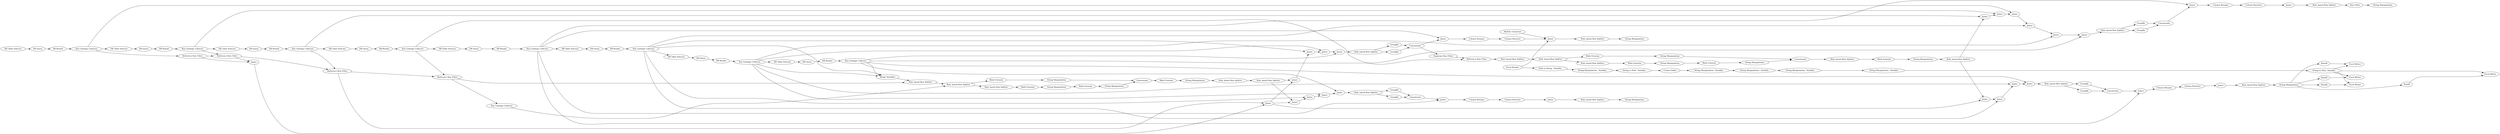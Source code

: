 digraph {
	"8341403555226280292_254" [label="String to Path _Variable_"]
	"-4077444574777250409_91" [label="DB Query"]
	"-4077444574777250409_102" [label="Run Garbage Collector"]
	"6288263408913631286_187" [label=Joiner]
	"6288263408913631286_309" [label="Column Resorter"]
	"-824101882893190683_96" [label="DB Reader"]
	"6288263408913631286_275" [label="String Manipulation"]
	"6288263408913631286_252" [label="Rule_based Row Splitter"]
	"6288263408913631286_251" [label=Joiner]
	"6288263408913631286_221" [label="Math Formula"]
	"6288263408913631286_340" [label="Row Filter"]
	"-1329641490063879074_153" [label="DB Table Selector"]
	"6288263408913631286_306" [label=Joiner]
	"6950312752493792315_156" [label="DB Query"]
	"6288263408913631286_235" [label="Rule_based Row Splitter"]
	"6288263408913631286_260" [label="Rule_based Row Splitter"]
	"6288263408913631286_335" [label=Joiner]
	"6288263408913631286_311" [label="Rule_based Row Splitter"]
	"6288263408913631286_114" [label="Run Garbage Collector"]
	"6288263408913631286_247" [label=Joiner]
	"6288263408913631286_291" [label="Rule_based Row Splitter"]
	"8341403555226280292_244" [label="Path to String _Variable_"]
	"-3516505694189805287_104" [label="Run Garbage Collector"]
	"-2550068546483834764_156" [label="DB Query"]
	"6288263408913631286_222" [label="Rule_based Row Splitter"]
	"7065257926907480164_99" [label="DB Reader"]
	"6288263408913631286_237" [label="Math Formula"]
	"6288263408913631286_110" [label="Reference Row Filter"]
	"6288263408913631286_314" [label="Rule_based Row Splitter"]
	"6288263408913631286_135" [label=Joiner]
	"6288263408913631286_238" [label="String Manipulation"]
	"1895699077541089783_58" [label="DB Table Selector"]
	"2306321318226128225_236" [label=RowID]
	"6288263408913631286_302" [label="Column Resorter"]
	"6288263408913631286_262" [label=GroupBy]
	"6288263408913631286_301" [label="Column Rename"]
	"6288263408913631286_276" [label="Column Rename"]
	"2306321318226128225_235" [label=RowID]
	"6288263408913631286_268" [label=Concatenate]
	"6288263408913631286_190" [label=Joiner]
	"-1329641490063879074_154" [label="DB Reader"]
	"6288263408913631286_337" [label=Joiner]
	"-824101882893190683_90" [label="DB Query"]
	"-3516505694189805287_98" [label="DB Reader"]
	"6288263408913631286_189" [label=Joiner]
	"6288263408913631286_283" [label=Joiner]
	"7065257926907480164_27" [label="DB Table Selector"]
	"6950312752493792315_159" [label="Run Garbage Collector"]
	"6288263408913631286_136" [label=Joiner]
	"6288263408913631286_210" [label=GroupBy]
	"6288263408913631286_343" [label="String Manipulation"]
	"8341403555226280292_243" [label="String Manipulation _Variable_"]
	"8341403555226280292_246" [label="String to Path _Variable_"]
	"2306321318226128225_248" [label="Excel Writer"]
	"6288263408913631286_259" [label=Concatenate]
	"6288263408913631286_261" [label=GroupBy]
	"6288263408913631286_226" [label="String Manipulation"]
	"6288263408913631286_269" [label="Column Resorter"]
	"6288263408913631286_243" [label=Concatenate]
	"-1329641490063879074_155" [label="Run Garbage Collector"]
	"6950312752493792315_158" [label="DB Reader"]
	"6288263408913631286_199" [label="Rule_based Row Splitter"]
	"6288263408913631286_108" [label="Reference Row Filter"]
	"6288263408913631286_225" [label="Math Formula"]
	"6288263408913631286_257" [label=GroupBy]
	"6288263408913631286_310" [label=Joiner]
	"2306321318226128225_249" [label="Excel Writer"]
	"-824101882893190683_160" [label="Run Garbage Collector"]
	"-2550068546483834764_159" [label="Run Garbage Collector"]
	"2306321318226128225_240" [label="Excel Reader"]
	"6288263408913631286_232" [label=Concatenate]
	"6288263408913631286_289" [label="String Manipulation"]
	"6288263408913631286_308" [label="Column Rename"]
	"6288263408913631286_341" [label="String Manipulation"]
	"7065257926907480164_105" [label="Run Garbage Collector"]
	"1895699077541089783_107" [label="Run Garbage Collector"]
	"6288263408913631286_313" [label="Rule_based Row Splitter"]
	"6288263408913631286_305" [label="Column Resorter"]
	"6288263408913631286_338" [label=Joiner]
	"8341403555226280292_245" [label="Create Folder"]
	"6288263408913631286_273" [label="Merge Variables"]
	"6288263408913631286_336" [label=Joiner]
	"6288263408913631286_342" [label="String Manipulation"]
	"6950312752493792315_157" [label="DB Table Selector"]
	"6288263408913631286_192" [label=Joiner]
	"6288263408913631286_244" [label="String Manipulation"]
	"6288263408913631286_111" [label="Reference Row Filter"]
	"6288263408913631286_185" [label="Rule_based Row Splitter"]
	"-824101882893190683_2" [label="DB Table Selector"]
	"6288263408913631286_281" [label=Joiner]
	"8341403555226280292_251" [label="String Manipulation _Variable_"]
	"-2550068546483834764_158" [label="DB Reader"]
	"6288263408913631286_292" [label=Joiner]
	"-4077444574777250409_16" [label="DB Table Selector"]
	"6288263408913631286_191" [label=Joiner]
	"6288263408913631286_265" [label="Rule_based Row Splitter"]
	"7065257926907480164_93" [label="DB Query"]
	"6288263408913631286_255" [label=Joiner]
	"-1329641490063879074_152" [label="DB Query"]
	"2306321318226128225_241" [label="Excel Writer"]
	"6288263408913631286_234" [label="Rule_based Row Splitter"]
	"2306321318226128225_247" [label="Excel Writer"]
	"6288263408913631286_267" [label=GroupBy]
	"6288263408913631286_258" [label=GroupBy]
	"6288263408913631286_194" [label=Joiner]
	"-2550068546483834764_157" [label="DB Table Selector"]
	"6288263408913631286_253" [label=Joiner]
	"6288263408913631286_315" [label="Duplicate Row Filter"]
	"6288263408913631286_256" [label="Rule_based Row Splitter"]
	"6288263408913631286_236" [label="Rule_based Row Splitter"]
	"6288263408913631286_229" [label="Math Formula"]
	"6288263408913631286_193" [label=Joiner]
	"6288263408913631286_231" [label=GroupBy]
	"1895699077541089783_95" [label="DB Query"]
	"-3516505694189805287_92" [label="DB Query"]
	"8341403555226280292_250" [label="String Manipulation _Variable_"]
	"2306321318226128225_256" [label="MySQL Connector"]
	"2306321318226128225_238" [label=RowID]
	"-4077444574777250409_97" [label="DB Reader"]
	"6288263408913631286_186" [label="Rule_based Row Splitter"]
	"6288263408913631286_233" [label="Reference Row Filter"]
	"6288263408913631286_282" [label=Joiner]
	"6288263408913631286_333" [label=Joiner]
	"6288263408913631286_288" [label="String Manipulation"]
	"8341403555226280292_253" [label="String Manipulation _Variable_"]
	"6288263408913631286_334" [label=Joiner]
	"6288263408913631286_287" [label="Math Formula"]
	"6288263408913631286_274" [label="Math Formula"]
	"6288263408913631286_278" [label=Joiner]
	"2306321318226128225_239" [label=RowID]
	"6288263408913631286_296" [label=Joiner]
	"-3516505694189805287_17" [label="DB Table Selector"]
	"6288263408913631286_228" [label="String Manipulation"]
	"6288263408913631286_188" [label=Joiner]
	"6288263408913631286_304" [label="Column Rename"]
	"6288263408913631286_344" [label="String Manipulation"]
	"6288263408913631286_290" [label="Math Formula"]
	"6288263408913631286_263" [label=Concatenate]
	"6288263408913631286_312" [label="Rule_based Row Splitter"]
	"6288263408913631286_242" [label="Math Formula"]
	"1895699077541089783_101" [label="DB Reader"]
	"6288263408913631286_230" [label="String Manipulation"]
	"6288263408913631286_245" [label="Rule_based Row Splitter"]
	"6288263408913631286_227" [label=Concatenate]
	"8341403555226280292_252" [label="String Manipulation _Variable_"]
	"6288263408913631286_184" [label="Rule_based Row Splitter"]
	"6288263408913631286_266" [label=GroupBy]
	"6288263408913631286_109" [label="Reference Row Filter"]
	"-1329641490063879074_155" -> "6288263408913631286_247"
	"6288263408913631286_296" -> "6288263408913631286_308"
	"6288263408913631286_235" -> "6288263408913631286_242"
	"6288263408913631286_269" -> "6288263408913631286_278"
	"6288263408913631286_315" -> "6288263408913631286_233"
	"6288263408913631286_226" -> "6288263408913631286_227"
	"6288263408913631286_189" -> "6288263408913631286_191"
	"6288263408913631286_111" -> "6288263408913631286_222"
	"-4077444574777250409_102" -> "6288263408913631286_334"
	"8341403555226280292_246" -> "8341403555226280292_245"
	"-3516505694189805287_17" -> "-3516505694189805287_92"
	"6288263408913631286_221" -> "6288263408913631286_228"
	"8341403555226280292_244" -> "8341403555226280292_243"
	"-824101882893190683_90" -> "-824101882893190683_96"
	"-1329641490063879074_155" -> "6288263408913631286_190"
	"-824101882893190683_2" -> "-824101882893190683_90"
	"1895699077541089783_107" -> "6288263408913631286_292"
	"6288263408913631286_336" -> "6288263408913631286_337"
	"6288263408913631286_229" -> "6288263408913631286_230"
	"6288263408913631286_136" -> "6288263408913631286_188"
	"6288263408913631286_291" -> "6288263408913631286_186"
	"-3516505694189805287_98" -> "-3516505694189805287_104"
	"8341403555226280292_253" -> "8341403555226280292_254"
	"6288263408913631286_236" -> "6288263408913631286_287"
	"1895699077541089783_95" -> "1895699077541089783_101"
	"6288263408913631286_136" -> "6288263408913631286_253"
	"6288263408913631286_313" -> "6288263408913631286_340"
	"8341403555226280292_254" -> "2306321318226128225_241"
	"6950312752493792315_159" -> "6288263408913631286_337"
	"6288263408913631286_111" -> "6288263408913631286_114"
	"6288263408913631286_232" -> "6288263408913631286_282"
	"6288263408913631286_344" -> "2306321318226128225_236"
	"6288263408913631286_228" -> "6288263408913631286_274"
	"8341403555226280292_243" -> "8341403555226280292_246"
	"6288263408913631286_184" -> "6288263408913631286_225"
	"6288263408913631286_290" -> "6288263408913631286_289"
	"8341403555226280292_250" -> "8341403555226280292_251"
	"6288263408913631286_282" -> "6288263408913631286_276"
	"6288263408913631286_314" -> "6288263408913631286_344"
	"-3516505694189805287_92" -> "-3516505694189805287_98"
	"-824101882893190683_160" -> "-4077444574777250409_16"
	"6288263408913631286_344" -> "2306321318226128225_238"
	"6288263408913631286_199" -> "6288263408913631286_210"
	"6288263408913631286_274" -> "6288263408913631286_275"
	"7065257926907480164_27" -> "7065257926907480164_93"
	"6288263408913631286_276" -> "6288263408913631286_269"
	"6288263408913631286_278" -> "6288263408913631286_311"
	"6288263408913631286_199" -> "6288263408913631286_231"
	"-2550068546483834764_159" -> "6288263408913631286_193"
	"7065257926907480164_105" -> "6288263408913631286_233"
	"7065257926907480164_99" -> "7065257926907480164_105"
	"6950312752493792315_158" -> "6950312752493792315_159"
	"8341403555226280292_245" -> "8341403555226280292_250"
	"6288263408913631286_335" -> "6288263408913631286_336"
	"6288263408913631286_309" -> "6288263408913631286_310"
	"8341403555226280292_254" -> "2306321318226128225_248"
	"-1329641490063879074_152" -> "-1329641490063879074_154"
	"6288263408913631286_301" -> "6288263408913631286_302"
	"-3516505694189805287_104" -> "7065257926907480164_27"
	"-2550068546483834764_159" -> "6288263408913631286_273"
	"6288263408913631286_288" -> "6288263408913631286_290"
	"7065257926907480164_105" -> "1895699077541089783_58"
	"6288263408913631286_187" -> "6288263408913631286_189"
	"6288263408913631286_311" -> "6288263408913631286_341"
	"8341403555226280292_252" -> "8341403555226280292_253"
	"-1329641490063879074_155" -> "6288263408913631286_189"
	"6288263408913631286_136" -> "6288263408913631286_187"
	"6288263408913631286_266" -> "6288263408913631286_268"
	"6288263408913631286_108" -> "6288263408913631286_135"
	"-824101882893190683_160" -> "6288263408913631286_335"
	"1895699077541089783_58" -> "1895699077541089783_95"
	"6288263408913631286_233" -> "6288263408913631286_234"
	"6950312752493792315_159" -> "6288263408913631286_191"
	"2306321318226128225_240" -> "6288263408913631286_278"
	"6288263408913631286_232" -> "6288263408913631286_315"
	"6288263408913631286_247" -> "6288263408913631286_251"
	"6950312752493792315_157" -> "6950312752493792315_156"
	"6288263408913631286_334" -> "6288263408913631286_335"
	"6288263408913631286_245" -> "6288263408913631286_237"
	"2306321318226128225_239" -> "2306321318226128225_249"
	"-2550068546483834764_157" -> "-2550068546483834764_156"
	"6288263408913631286_242" -> "6288263408913631286_244"
	"6288263408913631286_210" -> "6288263408913631286_232"
	"-824101882893190683_96" -> "-824101882893190683_160"
	"6288263408913631286_275" -> "6288263408913631286_227"
	"1895699077541089783_107" -> "6288263408913631286_283"
	"6288263408913631286_238" -> "6288263408913631286_252"
	"-3516505694189805287_104" -> "6288263408913631286_110"
	"6288263408913631286_340" -> "6288263408913631286_343"
	"6288263408913631286_257" -> "6288263408913631286_259"
	"6288263408913631286_256" -> "6288263408913631286_257"
	"6288263408913631286_310" -> "6288263408913631286_314"
	"6288263408913631286_190" -> "6288263408913631286_192"
	"6288263408913631286_186" -> "6288263408913631286_187"
	"6288263408913631286_237" -> "6288263408913631286_238"
	"6288263408913631286_108" -> "6288263408913631286_109"
	"2306321318226128225_240" -> "8341403555226280292_244"
	"2306321318226128225_256" -> "6288263408913631286_278"
	"-4077444574777250409_102" -> "6288263408913631286_109"
	"6288263408913631286_306" -> "6288263408913631286_313"
	"-824101882893190683_160" -> "6288263408913631286_108"
	"-1329641490063879074_154" -> "-1329641490063879074_155"
	"1895699077541089783_107" -> "6288263408913631286_282"
	"-1329641490063879074_155" -> "6288263408913631286_336"
	"6288263408913631286_252" -> "6288263408913631286_333"
	"6288263408913631286_262" -> "6288263408913631286_263"
	"-2550068546483834764_159" -> "6288263408913631286_255"
	"-4077444574777250409_16" -> "-4077444574777250409_91"
	"6288263408913631286_194" -> "6288263408913631286_260"
	"8341403555226280292_254" -> "2306321318226128225_247"
	"-1329641490063879074_155" -> "6288263408913631286_273"
	"6288263408913631286_263" -> "6288263408913631286_283"
	"6288263408913631286_109" -> "6288263408913631286_135"
	"6288263408913631286_267" -> "6288263408913631286_268"
	"-3516505694189805287_104" -> "6288263408913631286_333"
	"6288263408913631286_338" -> "6288263408913631286_256"
	"6288263408913631286_260" -> "6288263408913631286_262"
	"6288263408913631286_109" -> "6288263408913631286_110"
	"6288263408913631286_333" -> "6288263408913631286_334"
	"6288263408913631286_188" -> "6288263408913631286_190"
	"6288263408913631286_251" -> "6288263408913631286_255"
	"6288263408913631286_344" -> "2306321318226128225_239"
	"6288263408913631286_265" -> "6288263408913631286_266"
	"6288263408913631286_259" -> "6288263408913631286_292"
	"6288263408913631286_265" -> "6288263408913631286_267"
	"-4077444574777250409_97" -> "-4077444574777250409_102"
	"7065257926907480164_93" -> "7065257926907480164_99"
	"6288263408913631286_337" -> "6288263408913631286_338"
	"-2550068546483834764_159" -> "6288263408913631286_194"
	"2306321318226128225_238" -> "2306321318226128225_248"
	"6288263408913631286_234" -> "6288263408913631286_235"
	"6950312752493792315_159" -> "-2550068546483834764_157"
	"6288263408913631286_184" -> "6288263408913631286_185"
	"6288263408913631286_253" -> "6288263408913631286_247"
	"6288263408913631286_312" -> "6288263408913631286_342"
	"6288263408913631286_344" -> "2306321318226128225_235"
	"6288263408913631286_292" -> "6288263408913631286_304"
	"-1329641490063879074_153" -> "-1329641490063879074_152"
	"6288263408913631286_305" -> "6288263408913631286_306"
	"6288263408913631286_273" -> "6288263408913631286_222"
	"6288263408913631286_261" -> "6288263408913631286_263"
	"8341403555226280292_251" -> "8341403555226280292_252"
	"6288263408913631286_255" -> "6288263408913631286_265"
	"1895699077541089783_107" -> "-1329641490063879074_153"
	"6288263408913631286_258" -> "6288263408913631286_259"
	"6288263408913631286_289" -> "6288263408913631286_243"
	"2306321318226128225_236" -> "2306321318226128225_247"
	"-2550068546483834764_159" -> "6288263408913631286_338"
	"6950312752493792315_159" -> "6288263408913631286_273"
	"-1329641490063879074_155" -> "6950312752493792315_157"
	"6288263408913631286_225" -> "6288263408913631286_226"
	"8341403555226280292_254" -> "2306321318226128225_249"
	"1895699077541089783_107" -> "6288263408913631286_296"
	"7065257926907480164_105" -> "6288263408913631286_111"
	"6288263408913631286_231" -> "6288263408913631286_232"
	"6288263408913631286_256" -> "6288263408913631286_258"
	"6288263408913631286_304" -> "6288263408913631286_305"
	"6288263408913631286_281" -> "6288263408913631286_312"
	"6288263408913631286_243" -> "6288263408913631286_245"
	"-2550068546483834764_156" -> "-2550068546483834764_158"
	"6288263408913631286_244" -> "6288263408913631286_243"
	"-4077444574777250409_102" -> "-3516505694189805287_17"
	"-2550068546483834764_158" -> "-2550068546483834764_159"
	"2306321318226128225_235" -> "2306321318226128225_241"
	"6288263408913631286_191" -> "6288263408913631286_193"
	"6288263408913631286_230" -> "6288263408913631286_291"
	"6288263408913631286_308" -> "6288263408913631286_309"
	"6288263408913631286_235" -> "6288263408913631286_236"
	"6288263408913631286_193" -> "6288263408913631286_199"
	"6288263408913631286_302" -> "6288263408913631286_281"
	"6950312752493792315_159" -> "6288263408913631286_251"
	"6288263408913631286_252" -> "6288263408913631286_253"
	"6288263408913631286_268" -> "6288263408913631286_296"
	"6288263408913631286_114" -> "6288263408913631286_184"
	"6950312752493792315_156" -> "6950312752493792315_158"
	"1895699077541089783_101" -> "1895699077541089783_107"
	"6288263408913631286_135" -> "6288263408913631286_136"
	"6288263408913631286_192" -> "6288263408913631286_194"
	"6288263408913631286_186" -> "6288263408913631286_188"
	"6288263408913631286_283" -> "6288263408913631286_301"
	"6288263408913631286_260" -> "6288263408913631286_261"
	"6288263408913631286_110" -> "6288263408913631286_111"
	"6288263408913631286_222" -> "6288263408913631286_184"
	"6288263408913631286_227" -> "6288263408913631286_229"
	"6288263408913631286_110" -> "6288263408913631286_136"
	"-4077444574777250409_91" -> "-4077444574777250409_97"
	"6950312752493792315_159" -> "6288263408913631286_192"
	"6288263408913631286_185" -> "6288263408913631286_221"
	"6288263408913631286_287" -> "6288263408913631286_288"
	rankdir=LR
}
